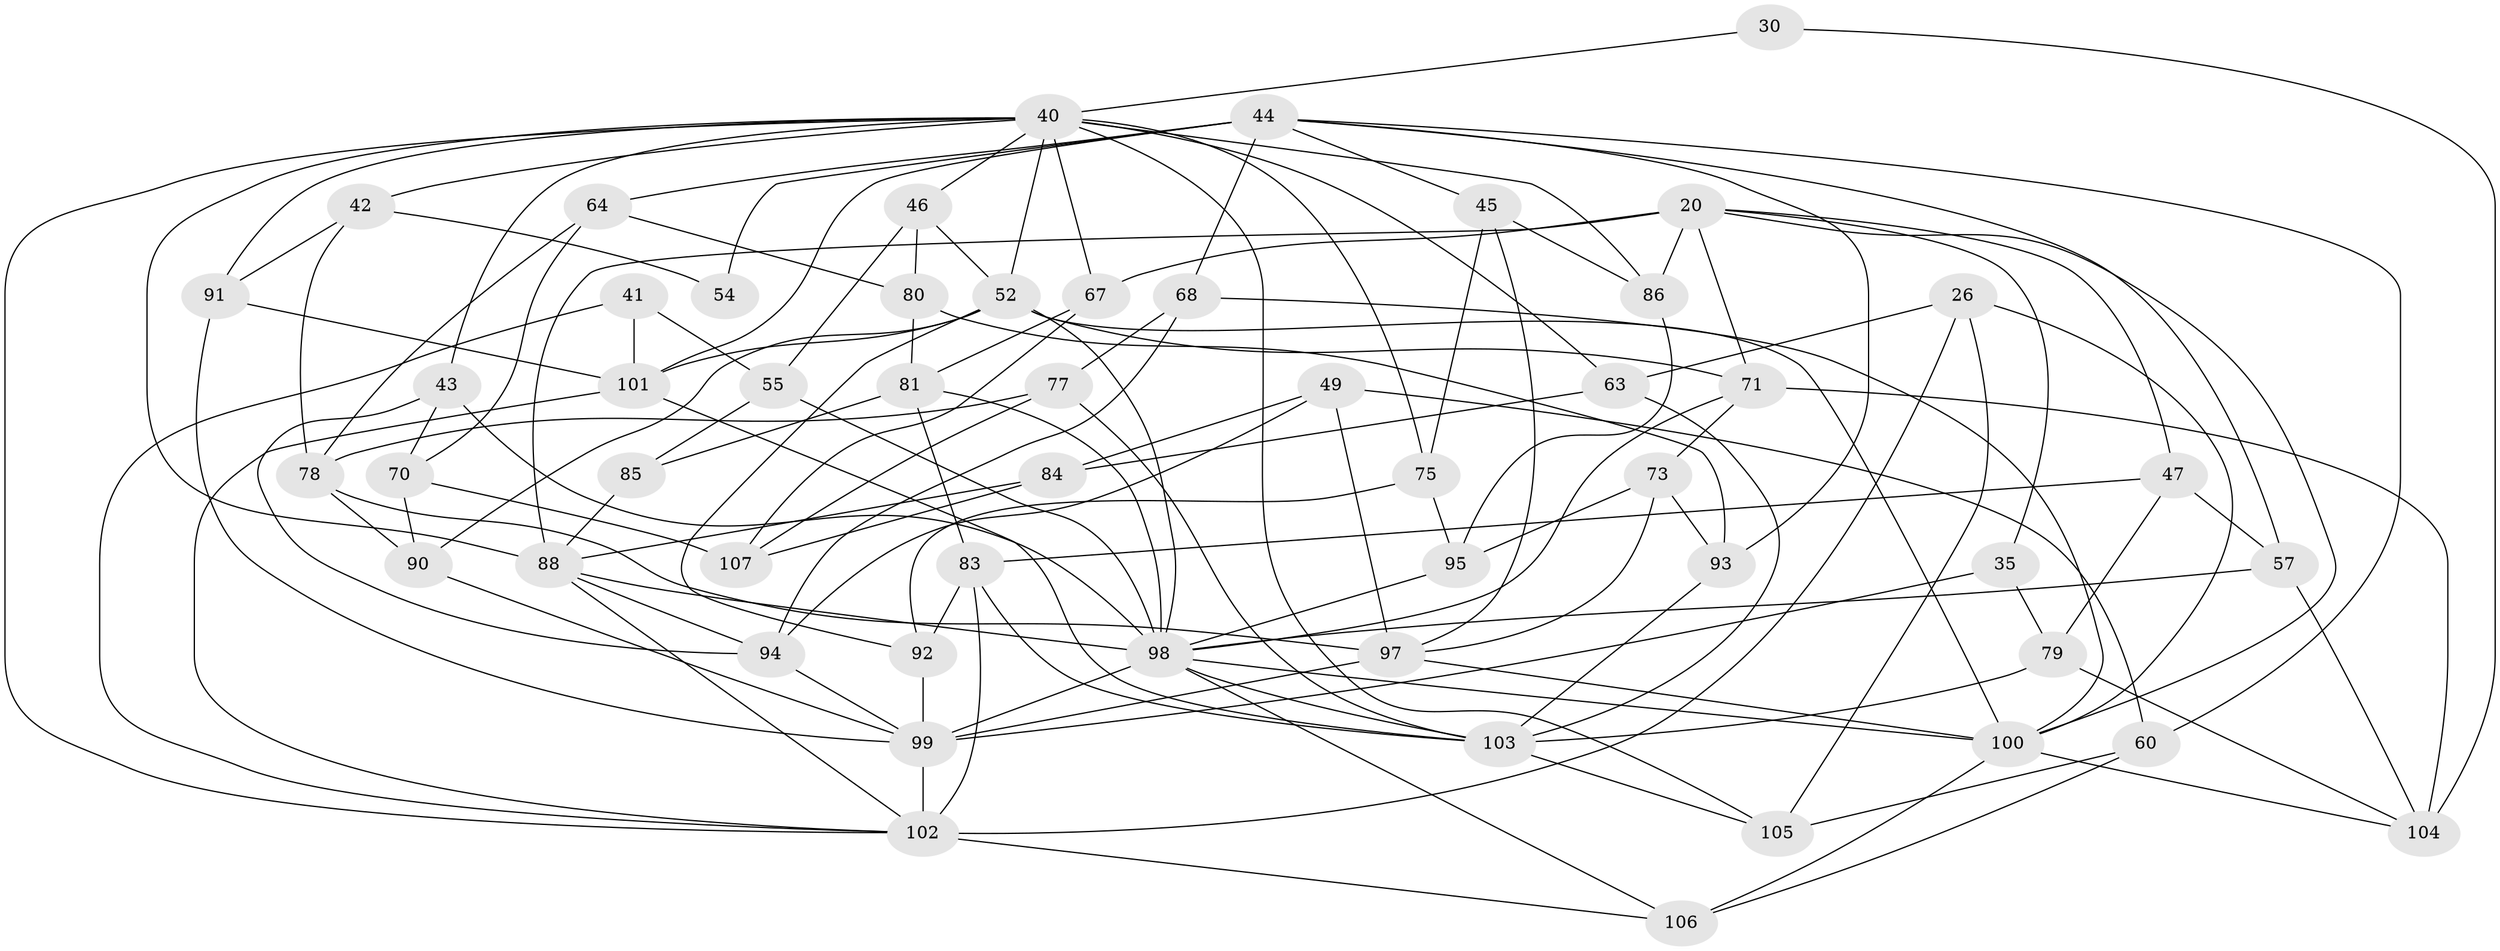 // original degree distribution, {4: 1.0}
// Generated by graph-tools (version 1.1) at 2025/59/03/09/25 04:59:19]
// undirected, 53 vertices, 131 edges
graph export_dot {
graph [start="1"]
  node [color=gray90,style=filled];
  20 [super="+3"];
  26 [super="+9"];
  30;
  35;
  40 [super="+6+23+32"];
  41;
  42 [super="+12"];
  43;
  44 [super="+25+39"];
  45;
  46;
  47;
  49;
  52 [super="+51+29"];
  54;
  55;
  57;
  60;
  63;
  64;
  67;
  68;
  70;
  71 [super="+62"];
  73;
  75;
  77;
  78 [super="+24"];
  79;
  80;
  81 [super="+74"];
  83 [super="+22"];
  84;
  85;
  86 [super="+61"];
  88 [super="+33+76+69"];
  90;
  91;
  92 [super="+87"];
  93;
  94 [super="+66"];
  95;
  97 [super="+89"];
  98 [super="+72+65"];
  99 [super="+17+37+53+18"];
  100 [super="+2+15+82"];
  101 [super="+48"];
  102 [super="+96+31"];
  103 [super="+56"];
  104 [super="+28"];
  105 [super="+58"];
  106;
  107;
  20 -- 86 [weight=2];
  20 -- 88;
  20 -- 35;
  20 -- 67;
  20 -- 71;
  20 -- 47;
  20 -- 100;
  26 -- 100;
  26 -- 63;
  26 -- 102 [weight=2];
  26 -- 105 [weight=2];
  30 -- 104 [weight=2];
  30 -- 40 [weight=2];
  35 -- 79;
  35 -- 99 [weight=2];
  40 -- 102 [weight=2];
  40 -- 91;
  40 -- 75;
  40 -- 46;
  40 -- 42;
  40 -- 86 [weight=2];
  40 -- 67;
  40 -- 105 [weight=2];
  40 -- 43;
  40 -- 63;
  40 -- 52;
  40 -- 88 [weight=2];
  41 -- 55;
  41 -- 101 [weight=2];
  41 -- 102;
  42 -- 91;
  42 -- 78 [weight=2];
  42 -- 54 [weight=2];
  43 -- 70;
  43 -- 94;
  43 -- 98;
  44 -- 57;
  44 -- 68;
  44 -- 101 [weight=2];
  44 -- 54 [weight=2];
  44 -- 93;
  44 -- 60;
  44 -- 64;
  44 -- 45;
  45 -- 75;
  45 -- 86;
  45 -- 97;
  46 -- 80;
  46 -- 55;
  46 -- 52;
  47 -- 79;
  47 -- 57;
  47 -- 83;
  49 -- 94;
  49 -- 60;
  49 -- 84;
  49 -- 97;
  52 -- 90;
  52 -- 92;
  52 -- 100 [weight=2];
  52 -- 101;
  52 -- 71 [weight=2];
  52 -- 98;
  55 -- 85;
  55 -- 98;
  57 -- 98;
  57 -- 104;
  60 -- 105;
  60 -- 106;
  63 -- 103;
  63 -- 84;
  64 -- 70;
  64 -- 80;
  64 -- 78;
  67 -- 107;
  67 -- 81;
  68 -- 77;
  68 -- 100;
  68 -- 94;
  70 -- 90;
  70 -- 107;
  71 -- 104;
  71 -- 73;
  71 -- 98;
  73 -- 93;
  73 -- 95;
  73 -- 97;
  75 -- 95;
  75 -- 92;
  77 -- 107;
  77 -- 103;
  77 -- 78;
  78 -- 90;
  78 -- 97;
  79 -- 104;
  79 -- 103;
  80 -- 81;
  80 -- 93;
  81 -- 85 [weight=2];
  81 -- 83;
  81 -- 98;
  83 -- 103;
  83 -- 102;
  83 -- 92 [weight=2];
  84 -- 107;
  84 -- 88;
  85 -- 88;
  86 -- 95;
  88 -- 102;
  88 -- 98 [weight=2];
  88 -- 94 [weight=2];
  90 -- 99;
  91 -- 101;
  91 -- 99;
  92 -- 99 [weight=2];
  93 -- 103;
  94 -- 99;
  95 -- 98;
  97 -- 99 [weight=4];
  97 -- 100 [weight=2];
  98 -- 106;
  98 -- 99 [weight=2];
  98 -- 103;
  98 -- 100;
  99 -- 102 [weight=3];
  100 -- 104;
  100 -- 106;
  101 -- 103;
  101 -- 102;
  102 -- 106;
  103 -- 105;
}
